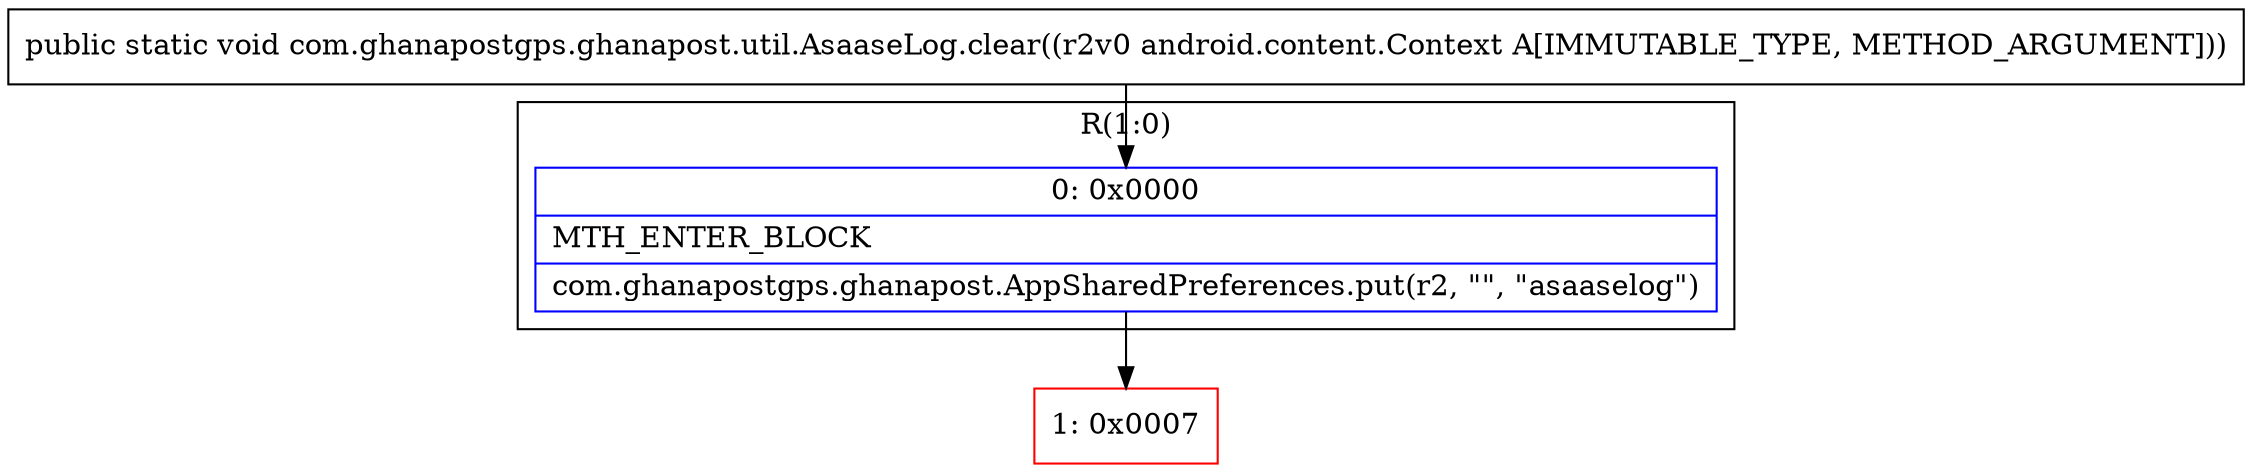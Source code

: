 digraph "CFG forcom.ghanapostgps.ghanapost.util.AsaaseLog.clear(Landroid\/content\/Context;)V" {
subgraph cluster_Region_763922500 {
label = "R(1:0)";
node [shape=record,color=blue];
Node_0 [shape=record,label="{0\:\ 0x0000|MTH_ENTER_BLOCK\l|com.ghanapostgps.ghanapost.AppSharedPreferences.put(r2, \"\", \"asaaselog\")\l}"];
}
Node_1 [shape=record,color=red,label="{1\:\ 0x0007}"];
MethodNode[shape=record,label="{public static void com.ghanapostgps.ghanapost.util.AsaaseLog.clear((r2v0 android.content.Context A[IMMUTABLE_TYPE, METHOD_ARGUMENT])) }"];
MethodNode -> Node_0;
Node_0 -> Node_1;
}

